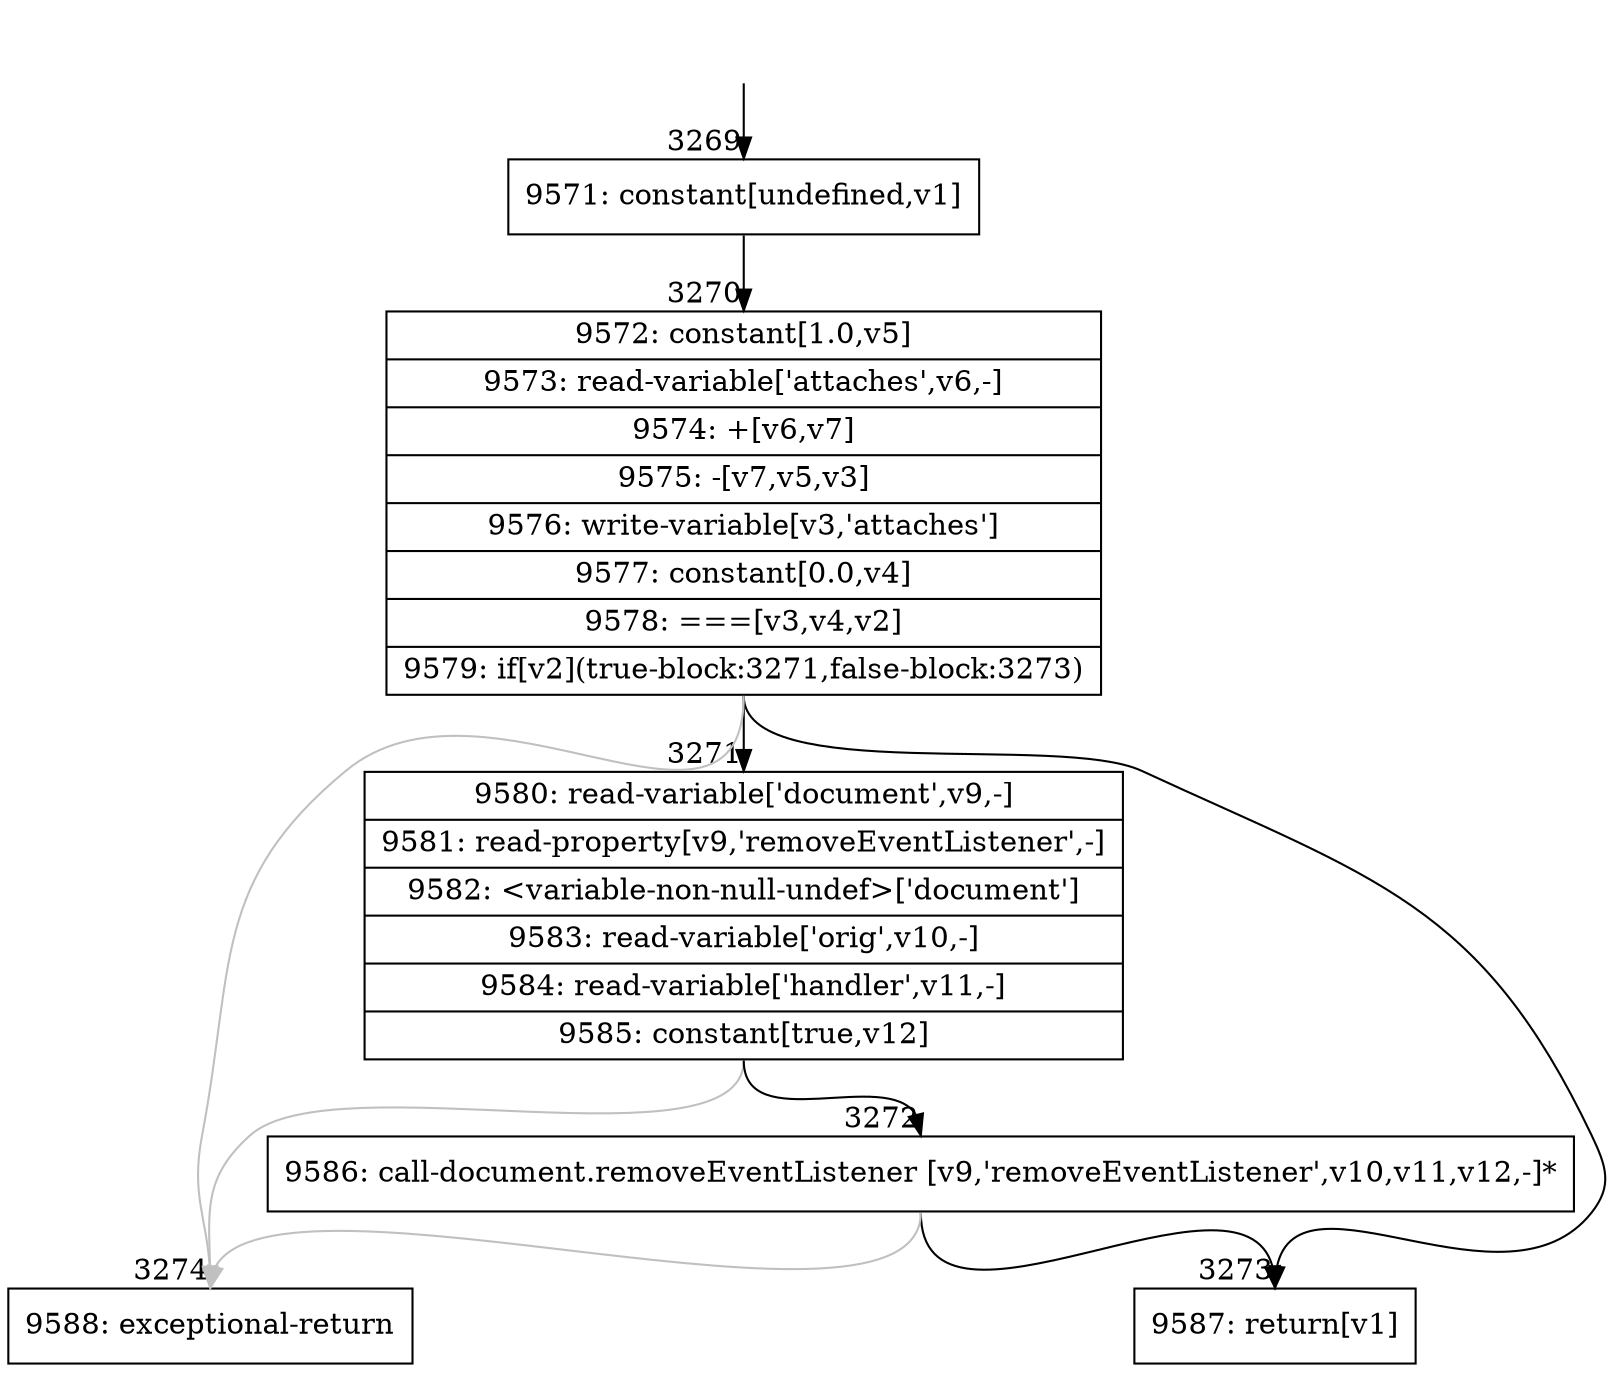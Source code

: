 digraph {
rankdir="TD"
BB_entry208[shape=none,label=""];
BB_entry208 -> BB3269 [tailport=s, headport=n, headlabel="    3269"]
BB3269 [shape=record label="{9571: constant[undefined,v1]}" ] 
BB3269 -> BB3270 [tailport=s, headport=n, headlabel="      3270"]
BB3270 [shape=record label="{9572: constant[1.0,v5]|9573: read-variable['attaches',v6,-]|9574: +[v6,v7]|9575: -[v7,v5,v3]|9576: write-variable[v3,'attaches']|9577: constant[0.0,v4]|9578: ===[v3,v4,v2]|9579: if[v2](true-block:3271,false-block:3273)}" ] 
BB3270 -> BB3271 [tailport=s, headport=n, headlabel="      3271"]
BB3270 -> BB3273 [tailport=s, headport=n, headlabel="      3273"]
BB3270 -> BB3274 [tailport=s, headport=n, color=gray, headlabel="      3274"]
BB3271 [shape=record label="{9580: read-variable['document',v9,-]|9581: read-property[v9,'removeEventListener',-]|9582: \<variable-non-null-undef\>['document']|9583: read-variable['orig',v10,-]|9584: read-variable['handler',v11,-]|9585: constant[true,v12]}" ] 
BB3271 -> BB3272 [tailport=s, headport=n, headlabel="      3272"]
BB3271 -> BB3274 [tailport=s, headport=n, color=gray]
BB3272 [shape=record label="{9586: call-document.removeEventListener [v9,'removeEventListener',v10,v11,v12,-]*}" ] 
BB3272 -> BB3273 [tailport=s, headport=n]
BB3272 -> BB3274 [tailport=s, headport=n, color=gray]
BB3273 [shape=record label="{9587: return[v1]}" ] 
BB3274 [shape=record label="{9588: exceptional-return}" ] 
}

